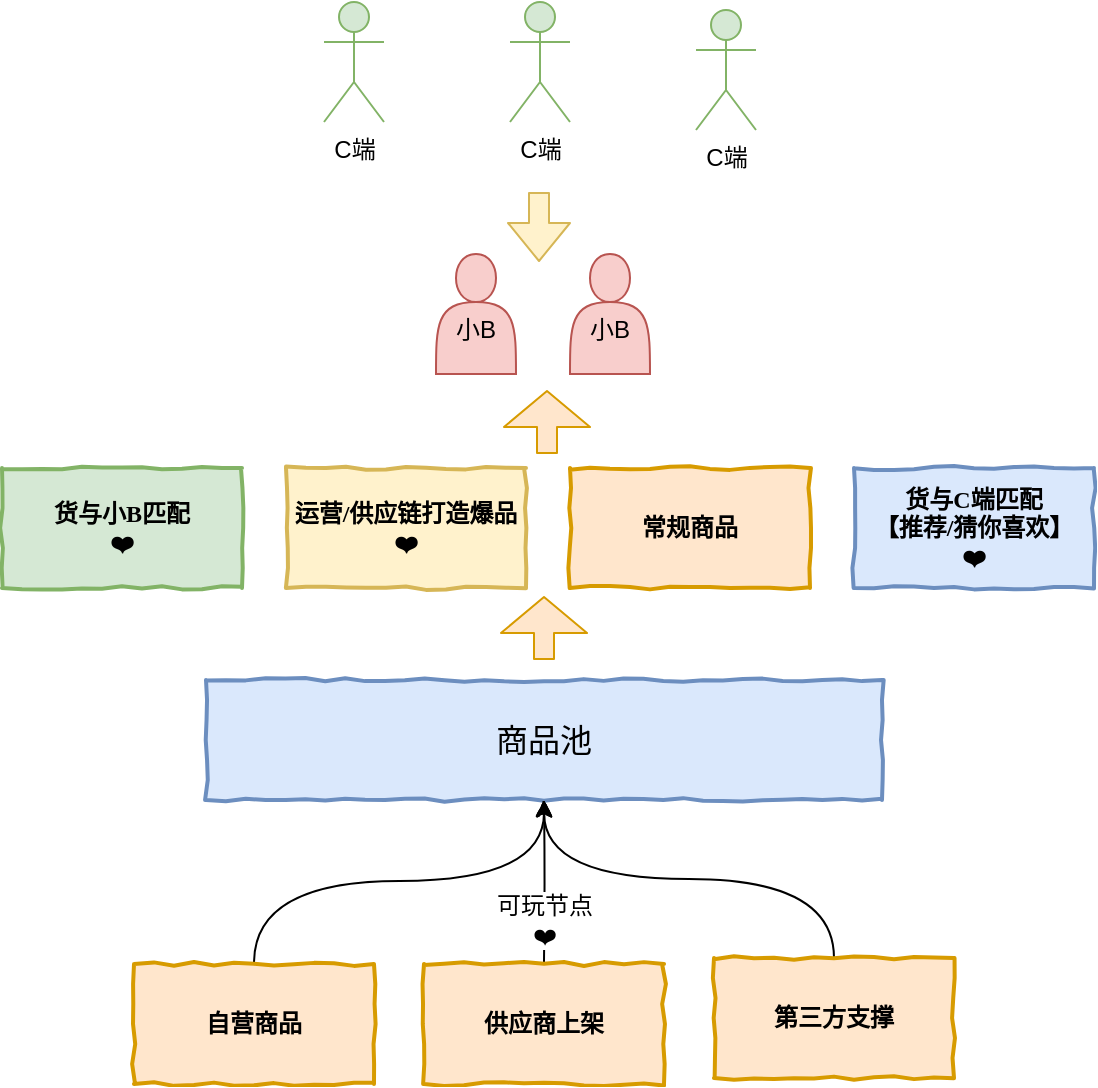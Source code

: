 <mxfile version="12.7.4" type="github">
  <diagram id="sjpAplJ5nLwfqLUIH0dd" name="第 1 页">
    <mxGraphModel dx="696" dy="580" grid="0" gridSize="10" guides="1" tooltips="1" connect="1" arrows="1" fold="1" page="1" pageScale="1" pageWidth="10000" pageHeight="10000" math="0" shadow="0">
      <root>
        <mxCell id="0" />
        <mxCell id="1" parent="0" />
        <mxCell id="9FTY9h96b2a2S6fmNWna-1" value="&lt;font style=&quot;font-size: 16px ; font-weight: normal&quot;&gt;商品池&lt;/font&gt;" style="html=1;whiteSpace=wrap;comic=1;strokeWidth=2;fontFamily=Comic Sans MS;fontStyle=1;fillColor=#dae8fc;strokeColor=#6c8ebf;" parent="1" vertex="1">
          <mxGeometry x="260" y="462" width="338" height="60" as="geometry" />
        </mxCell>
        <mxCell id="9FTY9h96b2a2S6fmNWna-5" style="edgeStyle=orthogonalEdgeStyle;rounded=0;orthogonalLoop=1;jettySize=auto;html=1;exitX=0.5;exitY=0;exitDx=0;exitDy=0;curved=1;comic=1;" parent="1" target="9FTY9h96b2a2S6fmNWna-1" edge="1">
          <mxGeometry relative="1" as="geometry">
            <mxPoint x="284" y="603" as="sourcePoint" />
          </mxGeometry>
        </mxCell>
        <mxCell id="9FTY9h96b2a2S6fmNWna-2" value="自营商品" style="html=1;whiteSpace=wrap;comic=1;strokeWidth=2;fontFamily=Comic Sans MS;fontStyle=1;fillColor=#ffe6cc;strokeColor=#d79b00;" parent="1" vertex="1">
          <mxGeometry x="224" y="604" width="120" height="60" as="geometry" />
        </mxCell>
        <mxCell id="9FTY9h96b2a2S6fmNWna-6" value="" style="edgeStyle=orthogonalEdgeStyle;curved=1;rounded=0;comic=1;orthogonalLoop=1;jettySize=auto;html=1;exitX=0.5;exitY=0;exitDx=0;exitDy=0;entryX=0.5;entryY=1;entryDx=0;entryDy=0;" parent="1" target="9FTY9h96b2a2S6fmNWna-1" edge="1">
          <mxGeometry relative="1" as="geometry">
            <mxPoint x="429" y="603" as="sourcePoint" />
          </mxGeometry>
        </mxCell>
        <mxCell id="9FTY9h96b2a2S6fmNWna-10" value="可玩节点&lt;br&gt;❤️" style="text;html=1;align=center;verticalAlign=middle;resizable=0;points=[];labelBackgroundColor=#ffffff;" parent="9FTY9h96b2a2S6fmNWna-6" vertex="1" connectable="0">
          <mxGeometry x="-0.481" y="1" relative="1" as="geometry">
            <mxPoint as="offset" />
          </mxGeometry>
        </mxCell>
        <mxCell id="9FTY9h96b2a2S6fmNWna-3" value="供应商上架" style="html=1;whiteSpace=wrap;comic=1;strokeWidth=2;fontFamily=Comic Sans MS;fontStyle=1;fillColor=#ffe6cc;strokeColor=#d79b00;" parent="1" vertex="1">
          <mxGeometry x="369" y="604" width="120" height="60" as="geometry" />
        </mxCell>
        <mxCell id="9FTY9h96b2a2S6fmNWna-7" style="edgeStyle=orthogonalEdgeStyle;curved=1;rounded=0;comic=1;orthogonalLoop=1;jettySize=auto;html=1;exitX=0.5;exitY=0;exitDx=0;exitDy=0;entryX=0.5;entryY=1;entryDx=0;entryDy=0;" parent="1" source="9FTY9h96b2a2S6fmNWna-4" target="9FTY9h96b2a2S6fmNWna-1" edge="1">
          <mxGeometry relative="1" as="geometry" />
        </mxCell>
        <mxCell id="9FTY9h96b2a2S6fmNWna-4" value="第三方支撑" style="html=1;whiteSpace=wrap;comic=1;strokeWidth=2;fontFamily=Comic Sans MS;fontStyle=1;fillColor=#ffe6cc;strokeColor=#d79b00;" parent="1" vertex="1">
          <mxGeometry x="514" y="601" width="120" height="60" as="geometry" />
        </mxCell>
        <mxCell id="9FTY9h96b2a2S6fmNWna-8" value="货与小B匹配&lt;br&gt;❤️" style="html=1;whiteSpace=wrap;comic=1;strokeWidth=2;fontFamily=Comic Sans MS;fontStyle=1;fillColor=#d5e8d4;strokeColor=#82b366;" parent="1" vertex="1">
          <mxGeometry x="158" y="356" width="120" height="60" as="geometry" />
        </mxCell>
        <mxCell id="9FTY9h96b2a2S6fmNWna-9" value="运营/供应链打造爆品&lt;br&gt;❤️" style="html=1;whiteSpace=wrap;comic=1;strokeWidth=2;fontFamily=Comic Sans MS;fontStyle=1;fillColor=#fff2cc;strokeColor=#d6b656;" parent="1" vertex="1">
          <mxGeometry x="300" y="356" width="120" height="60" as="geometry" />
        </mxCell>
        <mxCell id="9FTY9h96b2a2S6fmNWna-11" value="常规商品" style="html=1;whiteSpace=wrap;comic=1;strokeWidth=2;fontFamily=Comic Sans MS;fontStyle=1;fillColor=#ffe6cc;strokeColor=#d79b00;" parent="1" vertex="1">
          <mxGeometry x="442" y="356" width="120" height="60" as="geometry" />
        </mxCell>
        <mxCell id="9FTY9h96b2a2S6fmNWna-12" value="货与C端匹配&lt;br&gt;【推荐/猜你喜欢】&lt;br&gt;❤️" style="html=1;whiteSpace=wrap;comic=1;strokeWidth=2;fontFamily=Comic Sans MS;fontStyle=1;fillColor=#dae8fc;strokeColor=#6c8ebf;" parent="1" vertex="1">
          <mxGeometry x="584" y="356" width="120" height="60" as="geometry" />
        </mxCell>
        <mxCell id="9FTY9h96b2a2S6fmNWna-13" value="&lt;br&gt;小B" style="shape=actor;whiteSpace=wrap;html=1;fillColor=#f8cecc;strokeColor=#b85450;" parent="1" vertex="1">
          <mxGeometry x="375" y="249" width="40" height="60" as="geometry" />
        </mxCell>
        <mxCell id="9FTY9h96b2a2S6fmNWna-14" value="&lt;br&gt;小B" style="shape=actor;whiteSpace=wrap;html=1;fillColor=#f8cecc;strokeColor=#b85450;" parent="1" vertex="1">
          <mxGeometry x="442" y="249" width="40" height="60" as="geometry" />
        </mxCell>
        <mxCell id="9FTY9h96b2a2S6fmNWna-15" value="C端" style="shape=umlActor;verticalLabelPosition=bottom;labelBackgroundColor=#ffffff;verticalAlign=top;html=1;outlineConnect=0;fillColor=#d5e8d4;strokeColor=#82b366;" parent="1" vertex="1">
          <mxGeometry x="319" y="123" width="30" height="60" as="geometry" />
        </mxCell>
        <mxCell id="9FTY9h96b2a2S6fmNWna-16" value="C端" style="shape=umlActor;verticalLabelPosition=bottom;labelBackgroundColor=#ffffff;verticalAlign=top;html=1;outlineConnect=0;fillColor=#d5e8d4;strokeColor=#82b366;" parent="1" vertex="1">
          <mxGeometry x="412" y="123" width="30" height="60" as="geometry" />
        </mxCell>
        <mxCell id="9FTY9h96b2a2S6fmNWna-17" value="C端" style="shape=umlActor;verticalLabelPosition=bottom;labelBackgroundColor=#ffffff;verticalAlign=top;html=1;outlineConnect=0;fillColor=#d5e8d4;strokeColor=#82b366;" parent="1" vertex="1">
          <mxGeometry x="505" y="127" width="30" height="60" as="geometry" />
        </mxCell>
        <mxCell id="9FTY9h96b2a2S6fmNWna-18" value="" style="shape=flexArrow;endArrow=classic;html=1;fillColor=#fff2cc;strokeColor=#d6b656;" parent="1" edge="1">
          <mxGeometry width="50" height="50" relative="1" as="geometry">
            <mxPoint x="426.5" y="218" as="sourcePoint" />
            <mxPoint x="426.5" y="253" as="targetPoint" />
          </mxGeometry>
        </mxCell>
        <mxCell id="9FTY9h96b2a2S6fmNWna-19" value="" style="shape=flexArrow;endArrow=classic;html=1;endWidth=32;endSize=5.67;fillColor=#ffe6cc;strokeColor=#d79b00;" parent="1" edge="1">
          <mxGeometry width="50" height="50" relative="1" as="geometry">
            <mxPoint x="430.5" y="349" as="sourcePoint" />
            <mxPoint x="430.5" y="317" as="targetPoint" />
          </mxGeometry>
        </mxCell>
        <mxCell id="9FTY9h96b2a2S6fmNWna-20" value="" style="shape=flexArrow;endArrow=classic;html=1;endWidth=32;endSize=5.67;fillColor=#ffe6cc;strokeColor=#d79b00;" parent="1" edge="1">
          <mxGeometry width="50" height="50" relative="1" as="geometry">
            <mxPoint x="429" y="452" as="sourcePoint" />
            <mxPoint x="429" y="420" as="targetPoint" />
          </mxGeometry>
        </mxCell>
      </root>
    </mxGraphModel>
  </diagram>
</mxfile>
